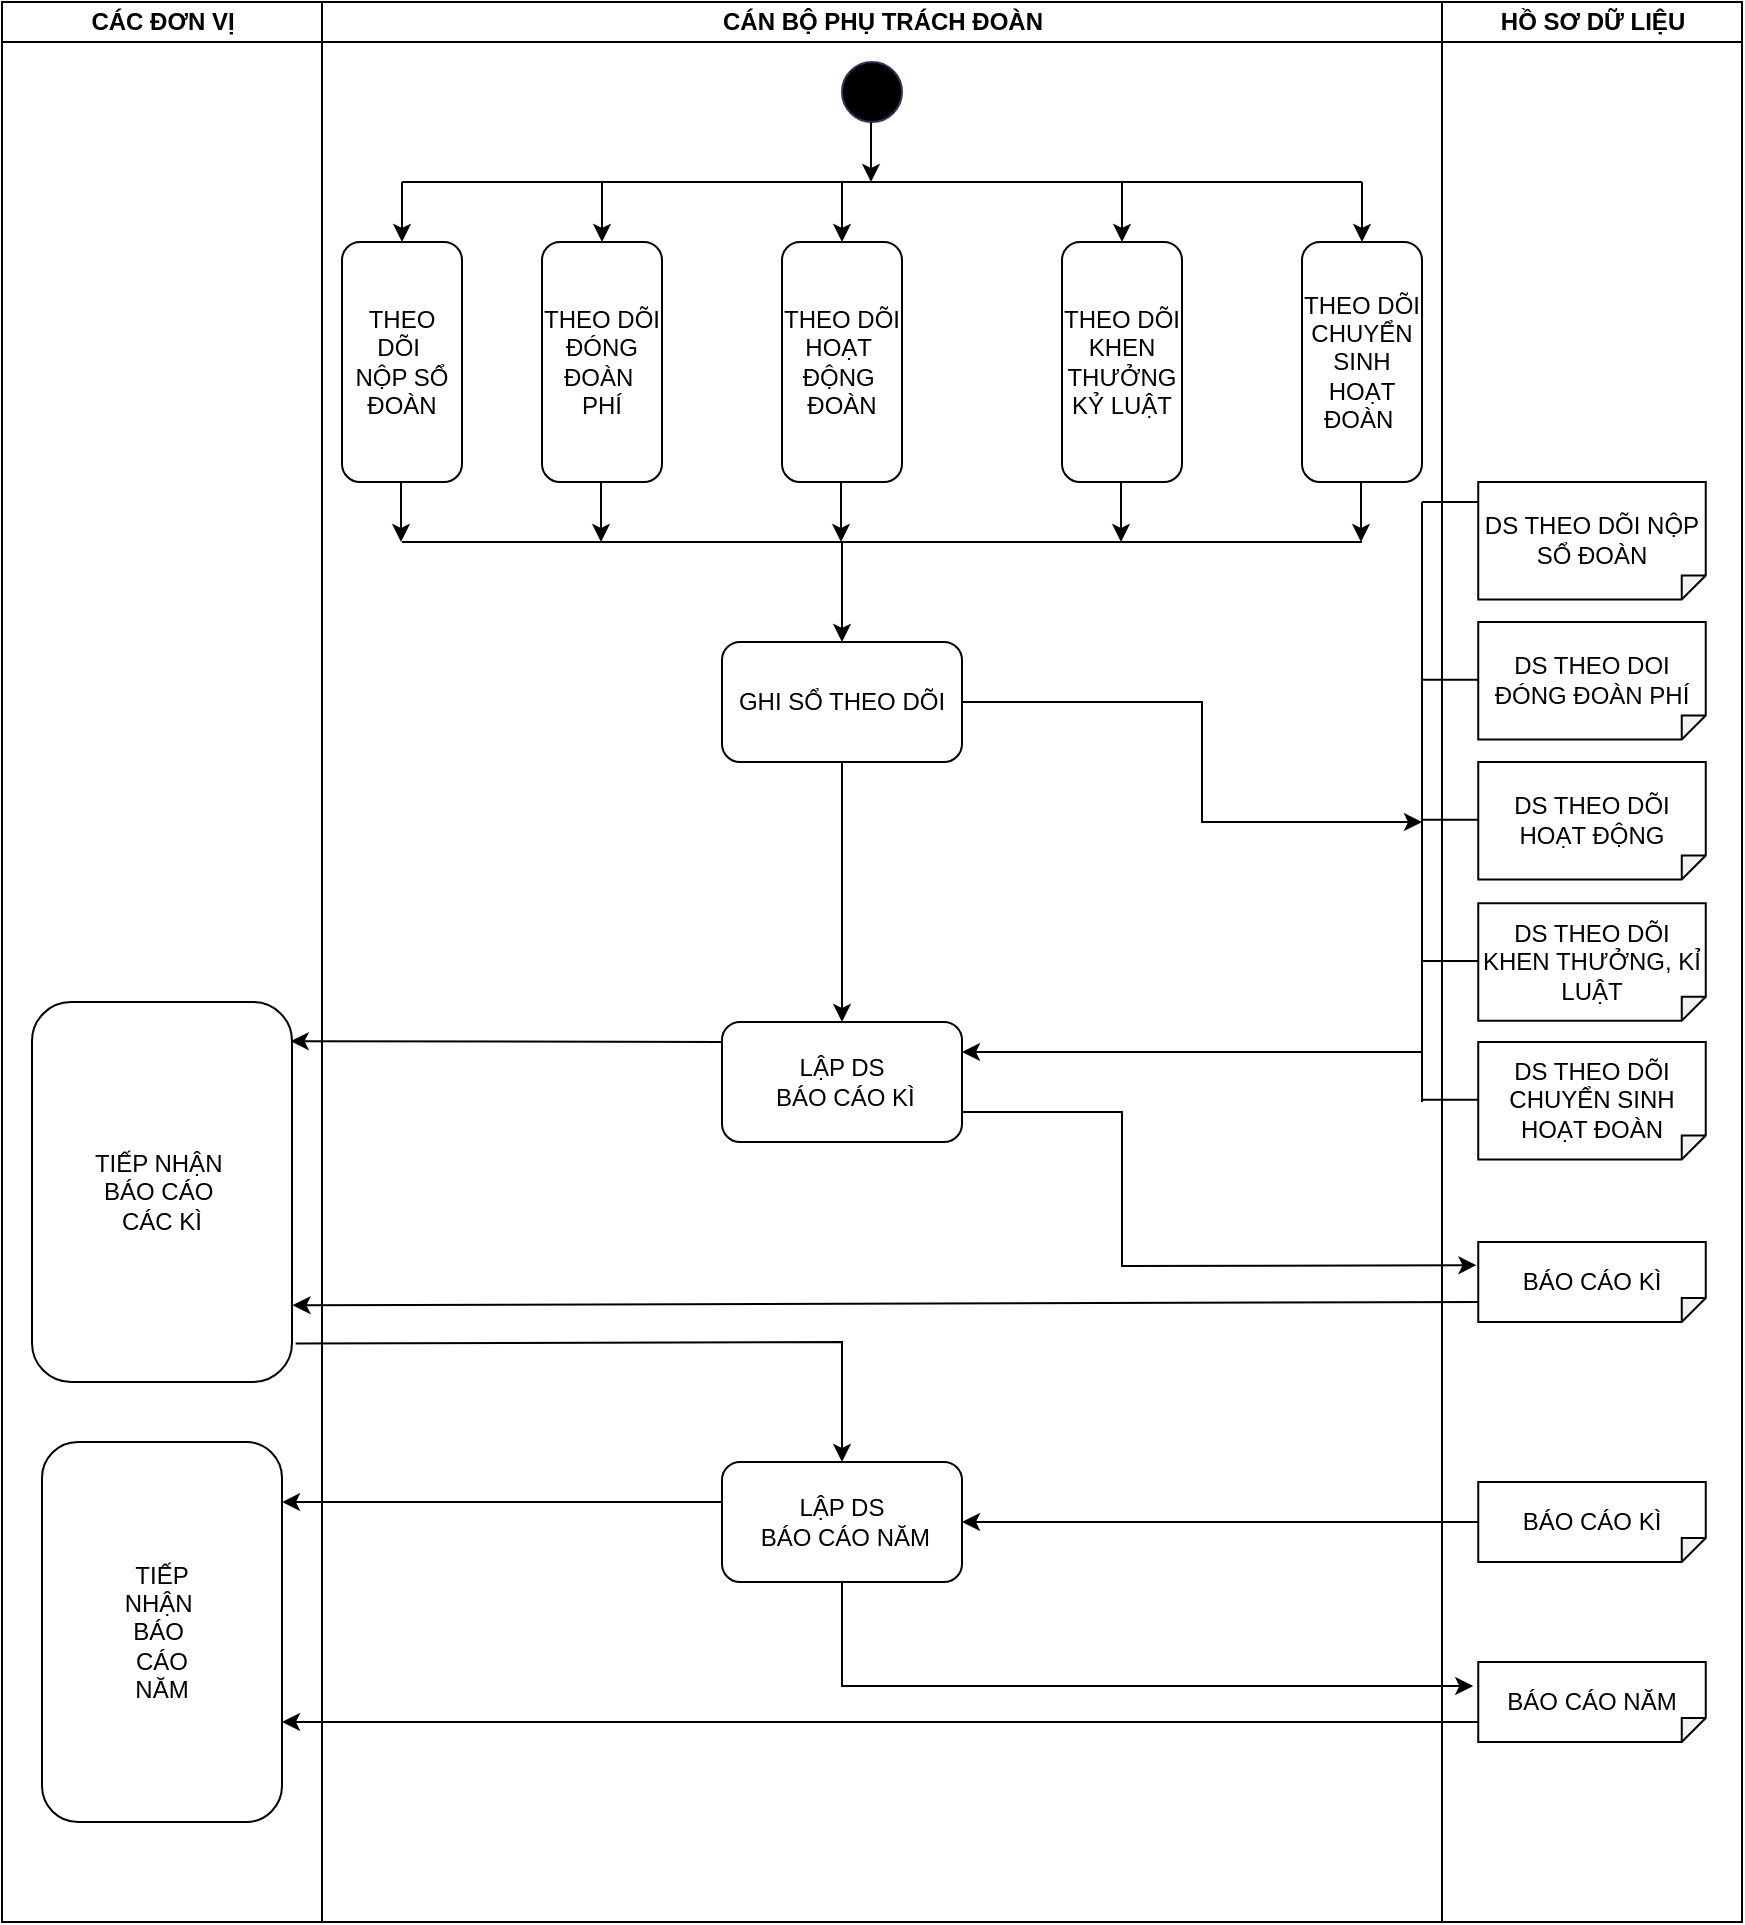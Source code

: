 <mxfile version="20.3.0" type="device"><diagram name="Page-1" id="0783ab3e-0a74-02c8-0abd-f7b4e66b4bec"><mxGraphModel dx="1038" dy="641" grid="1" gridSize="10" guides="1" tooltips="1" connect="1" arrows="1" fold="1" page="1" pageScale="1" pageWidth="850" pageHeight="1100" background="none" math="0" shadow="0"><root><mxCell id="0"/><mxCell id="1" parent="0"/><mxCell id="1c1d494c118603dd-1" value="" style="swimlane;html=1;childLayout=stackLayout;startSize=0;rounded=0;shadow=0;comic=0;labelBackgroundColor=none;strokeWidth=1;fontFamily=Verdana;fontSize=12;align=center;" parent="1" vertex="1"><mxGeometry x="40" y="30" width="870" height="960" as="geometry"/></mxCell><mxCell id="1c1d494c118603dd-2" value="CÁC ĐƠN VỊ" style="swimlane;html=1;startSize=20;" parent="1c1d494c118603dd-1" vertex="1"><mxGeometry width="160" height="960" as="geometry"/></mxCell><mxCell id="Yxcv1xBDH_elG0S5iKi_-51" value="TIẾP NHẬN&amp;nbsp;&lt;br&gt;BÁO CÁO&amp;nbsp;&lt;br&gt;CÁC KÌ" style="rounded=1;whiteSpace=wrap;html=1;strokeColor=#000000;fillColor=#FFFFFF;rotation=0;verticalAlign=middle;direction=south;" vertex="1" parent="1c1d494c118603dd-2"><mxGeometry x="15" y="500" width="130" height="190" as="geometry"/></mxCell><mxCell id="Yxcv1xBDH_elG0S5iKi_-55" value="TIẾP&lt;br&gt;NHẬN&amp;nbsp;&lt;br&gt;BÁO&amp;nbsp;&lt;br&gt;CÁO&lt;br&gt;NĂM" style="rounded=1;whiteSpace=wrap;html=1;strokeColor=#000000;fillColor=#FFFFFF;rotation=0;verticalAlign=middle;direction=south;" vertex="1" parent="1c1d494c118603dd-2"><mxGeometry x="20" y="720" width="120" height="190" as="geometry"/></mxCell><mxCell id="1c1d494c118603dd-3" value="CÁN BỘ PHỤ TRÁCH ĐOÀN" style="swimlane;html=1;startSize=20;" parent="1c1d494c118603dd-1" vertex="1"><mxGeometry x="160" width="560" height="960" as="geometry"/></mxCell><mxCell id="Yxcv1xBDH_elG0S5iKi_-5" value="" style="ellipse;whiteSpace=wrap;html=1;strokeColor=#432D57;fillColor=#000000;fontColor=#ffffff;" vertex="1" parent="1c1d494c118603dd-3"><mxGeometry x="260" y="30" width="30" height="30" as="geometry"/></mxCell><mxCell id="Yxcv1xBDH_elG0S5iKi_-6" value="" style="endArrow=classic;html=1;rounded=0;" edge="1" parent="1c1d494c118603dd-3"><mxGeometry width="50" height="50" relative="1" as="geometry"><mxPoint x="274.5" y="60" as="sourcePoint"/><mxPoint x="274.5" y="90" as="targetPoint"/></mxGeometry></mxCell><mxCell id="Yxcv1xBDH_elG0S5iKi_-7" value="" style="endArrow=none;html=1;rounded=0;" edge="1" parent="1c1d494c118603dd-3"><mxGeometry width="50" height="50" relative="1" as="geometry"><mxPoint x="40" y="90" as="sourcePoint"/><mxPoint x="520" y="90" as="targetPoint"/><Array as="points"><mxPoint x="290" y="90"/></Array></mxGeometry></mxCell><mxCell id="Yxcv1xBDH_elG0S5iKi_-10" value="" style="endArrow=classic;html=1;rounded=0;" edge="1" parent="1c1d494c118603dd-3" target="Yxcv1xBDH_elG0S5iKi_-11"><mxGeometry width="50" height="50" relative="1" as="geometry"><mxPoint x="40" y="90" as="sourcePoint"/><mxPoint x="40" y="120" as="targetPoint"/></mxGeometry></mxCell><mxCell id="Yxcv1xBDH_elG0S5iKi_-11" value="THEO DÕI&amp;nbsp;&lt;br&gt;NỘP SỔ&lt;br&gt;ĐOÀN" style="rounded=1;whiteSpace=wrap;html=1;strokeColor=#000000;fillColor=#FFFFFF;rotation=0;verticalAlign=middle;direction=south;" vertex="1" parent="1c1d494c118603dd-3"><mxGeometry x="10" y="120" width="60" height="120" as="geometry"/></mxCell><mxCell id="Yxcv1xBDH_elG0S5iKi_-14" value="" style="endArrow=classic;html=1;rounded=0;" edge="1" parent="1c1d494c118603dd-3"><mxGeometry width="50" height="50" relative="1" as="geometry"><mxPoint x="140" y="90" as="sourcePoint"/><mxPoint x="140" y="120" as="targetPoint"/></mxGeometry></mxCell><mxCell id="Yxcv1xBDH_elG0S5iKi_-15" value="THEO DÕI&lt;br&gt;ĐÓNG&lt;br&gt;ĐOÀN&amp;nbsp;&lt;br&gt;PHÍ" style="rounded=1;whiteSpace=wrap;html=1;strokeColor=#000000;fillColor=#FFFFFF;rotation=0;verticalAlign=middle;direction=south;" vertex="1" parent="1c1d494c118603dd-3"><mxGeometry x="110" y="120" width="60" height="120" as="geometry"/></mxCell><mxCell id="Yxcv1xBDH_elG0S5iKi_-17" value="THEO DÕI&lt;br&gt;HOẠT&amp;nbsp;&lt;br&gt;ĐỘNG&amp;nbsp;&lt;br&gt;ĐOÀN" style="rounded=1;whiteSpace=wrap;html=1;strokeColor=#000000;fillColor=#FFFFFF;rotation=0;verticalAlign=middle;direction=south;" vertex="1" parent="1c1d494c118603dd-3"><mxGeometry x="230" y="120" width="60" height="120" as="geometry"/></mxCell><mxCell id="Yxcv1xBDH_elG0S5iKi_-18" value="" style="endArrow=classic;html=1;rounded=0;" edge="1" parent="1c1d494c118603dd-3"><mxGeometry width="50" height="50" relative="1" as="geometry"><mxPoint x="260" y="90" as="sourcePoint"/><mxPoint x="260" y="120" as="targetPoint"/></mxGeometry></mxCell><mxCell id="Yxcv1xBDH_elG0S5iKi_-20" value="" style="endArrow=classic;html=1;rounded=0;" edge="1" parent="1c1d494c118603dd-3"><mxGeometry width="50" height="50" relative="1" as="geometry"><mxPoint x="520" y="90" as="sourcePoint"/><mxPoint x="520" y="120" as="targetPoint"/></mxGeometry></mxCell><mxCell id="Yxcv1xBDH_elG0S5iKi_-21" value="" style="endArrow=classic;html=1;rounded=0;" edge="1" parent="1c1d494c118603dd-3"><mxGeometry width="50" height="50" relative="1" as="geometry"><mxPoint x="400" y="90" as="sourcePoint"/><mxPoint x="400" y="120" as="targetPoint"/></mxGeometry></mxCell><mxCell id="Yxcv1xBDH_elG0S5iKi_-22" value="THEO DÕI KHEN THƯỞNG KỶ LUẬT" style="rounded=1;whiteSpace=wrap;html=1;strokeColor=#000000;fillColor=#FFFFFF;rotation=0;verticalAlign=middle;direction=south;" vertex="1" parent="1c1d494c118603dd-3"><mxGeometry x="370" y="120" width="60" height="120" as="geometry"/></mxCell><mxCell id="Yxcv1xBDH_elG0S5iKi_-23" value="THEO DÕI CHUYỂN SINH HOẠT ĐOÀN&amp;nbsp;" style="rounded=1;whiteSpace=wrap;html=1;strokeColor=#000000;fillColor=#FFFFFF;rotation=0;verticalAlign=middle;direction=south;" vertex="1" parent="1c1d494c118603dd-3"><mxGeometry x="490" y="120" width="60" height="120" as="geometry"/></mxCell><mxCell id="Yxcv1xBDH_elG0S5iKi_-24" value="" style="endArrow=none;html=1;rounded=0;" edge="1" parent="1c1d494c118603dd-3"><mxGeometry width="50" height="50" relative="1" as="geometry"><mxPoint x="40" y="270" as="sourcePoint"/><mxPoint x="520" y="270" as="targetPoint"/><Array as="points"><mxPoint x="285" y="270"/></Array></mxGeometry></mxCell><mxCell id="Yxcv1xBDH_elG0S5iKi_-25" value="" style="endArrow=classic;html=1;rounded=0;" edge="1" parent="1c1d494c118603dd-3"><mxGeometry width="50" height="50" relative="1" as="geometry"><mxPoint x="39.5" y="240" as="sourcePoint"/><mxPoint x="39.5" y="270" as="targetPoint"/></mxGeometry></mxCell><mxCell id="Yxcv1xBDH_elG0S5iKi_-26" value="" style="endArrow=classic;html=1;rounded=0;" edge="1" parent="1c1d494c118603dd-3"><mxGeometry width="50" height="50" relative="1" as="geometry"><mxPoint x="139.5" y="240" as="sourcePoint"/><mxPoint x="139.5" y="270" as="targetPoint"/></mxGeometry></mxCell><mxCell id="Yxcv1xBDH_elG0S5iKi_-27" value="" style="endArrow=classic;html=1;rounded=0;" edge="1" parent="1c1d494c118603dd-3"><mxGeometry width="50" height="50" relative="1" as="geometry"><mxPoint x="259.5" y="240" as="sourcePoint"/><mxPoint x="259.5" y="270" as="targetPoint"/></mxGeometry></mxCell><mxCell id="Yxcv1xBDH_elG0S5iKi_-28" value="" style="endArrow=classic;html=1;rounded=0;" edge="1" parent="1c1d494c118603dd-3"><mxGeometry width="50" height="50" relative="1" as="geometry"><mxPoint x="399.5" y="240" as="sourcePoint"/><mxPoint x="399.5" y="270" as="targetPoint"/></mxGeometry></mxCell><mxCell id="Yxcv1xBDH_elG0S5iKi_-29" value="" style="endArrow=classic;html=1;rounded=0;" edge="1" parent="1c1d494c118603dd-3"><mxGeometry width="50" height="50" relative="1" as="geometry"><mxPoint x="519.5" y="240" as="sourcePoint"/><mxPoint x="519.5" y="270" as="targetPoint"/></mxGeometry></mxCell><mxCell id="Yxcv1xBDH_elG0S5iKi_-30" value="" style="endArrow=classic;html=1;rounded=0;entryX=0.5;entryY=0;entryDx=0;entryDy=0;" edge="1" parent="1c1d494c118603dd-3" target="Yxcv1xBDH_elG0S5iKi_-31"><mxGeometry width="50" height="50" relative="1" as="geometry"><mxPoint x="260" y="270" as="sourcePoint"/><mxPoint x="260" y="290" as="targetPoint"/></mxGeometry></mxCell><mxCell id="Yxcv1xBDH_elG0S5iKi_-31" value="GHI SỔ THEO DÕI" style="rounded=1;whiteSpace=wrap;html=1;strokeColor=#000000;fillColor=#FFFFFF;" vertex="1" parent="1c1d494c118603dd-3"><mxGeometry x="200" y="320" width="120" height="60" as="geometry"/></mxCell><mxCell id="Yxcv1xBDH_elG0S5iKi_-40" value="" style="endArrow=none;html=1;rounded=0;" edge="1" parent="1c1d494c118603dd-3"><mxGeometry width="50" height="50" relative="1" as="geometry"><mxPoint x="550" y="550" as="sourcePoint"/><mxPoint x="550" y="250" as="targetPoint"/><Array as="points"><mxPoint x="550" y="380"/></Array></mxGeometry></mxCell><mxCell id="Yxcv1xBDH_elG0S5iKi_-46" value="" style="endArrow=classic;html=1;rounded=0;exitX=1;exitY=0.5;exitDx=0;exitDy=0;" edge="1" parent="1c1d494c118603dd-3" source="Yxcv1xBDH_elG0S5iKi_-31"><mxGeometry width="50" height="50" relative="1" as="geometry"><mxPoint x="320" y="320" as="sourcePoint"/><mxPoint x="550" y="410" as="targetPoint"/><Array as="points"><mxPoint x="440" y="350"/><mxPoint x="440" y="410"/><mxPoint x="520" y="410"/></Array></mxGeometry></mxCell><mxCell id="Yxcv1xBDH_elG0S5iKi_-47" value="LẬP DS&lt;br&gt;&amp;nbsp;BÁO CÁO KÌ" style="rounded=1;whiteSpace=wrap;html=1;strokeColor=#000000;fillColor=#FFFFFF;" vertex="1" parent="1c1d494c118603dd-3"><mxGeometry x="200" y="510" width="120" height="60" as="geometry"/></mxCell><mxCell id="Yxcv1xBDH_elG0S5iKi_-48" value="" style="endArrow=classic;html=1;rounded=0;entryX=0.5;entryY=0;entryDx=0;entryDy=0;" edge="1" parent="1c1d494c118603dd-3" target="Yxcv1xBDH_elG0S5iKi_-47"><mxGeometry width="50" height="50" relative="1" as="geometry"><mxPoint x="260" y="380" as="sourcePoint"/><mxPoint x="260" y="380" as="targetPoint"/></mxGeometry></mxCell><mxCell id="Yxcv1xBDH_elG0S5iKi_-50" value="" style="endArrow=classic;html=1;rounded=0;entryX=1;entryY=0.25;entryDx=0;entryDy=0;" edge="1" parent="1c1d494c118603dd-3" target="Yxcv1xBDH_elG0S5iKi_-47"><mxGeometry width="50" height="50" relative="1" as="geometry"><mxPoint x="550" y="525" as="sourcePoint"/><mxPoint x="320" y="510" as="targetPoint"/></mxGeometry></mxCell><mxCell id="Yxcv1xBDH_elG0S5iKi_-52" value="" style="endArrow=classic;html=1;rounded=0;entryX=0.798;entryY=-0.002;entryDx=0;entryDy=0;entryPerimeter=0;" edge="1" parent="1c1d494c118603dd-3" target="Yxcv1xBDH_elG0S5iKi_-51"><mxGeometry width="50" height="50" relative="1" as="geometry"><mxPoint x="580" y="650" as="sourcePoint"/><mxPoint x="490" y="650" as="targetPoint"/></mxGeometry></mxCell><mxCell id="Yxcv1xBDH_elG0S5iKi_-53" value="" style="endArrow=classic;html=1;rounded=0;entryX=0.103;entryY=0.005;entryDx=0;entryDy=0;entryPerimeter=0;" edge="1" parent="1c1d494c118603dd-3" target="Yxcv1xBDH_elG0S5iKi_-51"><mxGeometry width="50" height="50" relative="1" as="geometry"><mxPoint x="200" y="520" as="sourcePoint"/><mxPoint x="70" y="520" as="targetPoint"/></mxGeometry></mxCell><mxCell id="Yxcv1xBDH_elG0S5iKi_-54" value="LẬP DS&lt;br&gt;&amp;nbsp;BÁO CÁO NĂM" style="rounded=1;whiteSpace=wrap;html=1;strokeColor=#000000;fillColor=#FFFFFF;" vertex="1" parent="1c1d494c118603dd-3"><mxGeometry x="200" y="730" width="120" height="60" as="geometry"/></mxCell><mxCell id="Yxcv1xBDH_elG0S5iKi_-59" value="" style="endArrow=classic;html=1;rounded=0;" edge="1" parent="1c1d494c118603dd-3"><mxGeometry width="50" height="50" relative="1" as="geometry"><mxPoint x="580" y="860" as="sourcePoint"/><mxPoint x="-20" y="860" as="targetPoint"/></mxGeometry></mxCell><mxCell id="Yxcv1xBDH_elG0S5iKi_-60" value="" style="endArrow=classic;html=1;rounded=0;entryX=0.158;entryY=0;entryDx=0;entryDy=0;entryPerimeter=0;" edge="1" parent="1c1d494c118603dd-3" target="Yxcv1xBDH_elG0S5iKi_-55"><mxGeometry width="50" height="50" relative="1" as="geometry"><mxPoint x="200" y="750" as="sourcePoint"/><mxPoint x="100" y="750" as="targetPoint"/></mxGeometry></mxCell><mxCell id="1c1d494c118603dd-4" value="HỒ SƠ DỮ LIỆU" style="swimlane;html=1;startSize=20;direction=east;" parent="1c1d494c118603dd-1" vertex="1"><mxGeometry x="720" width="150" height="960" as="geometry"/></mxCell><mxCell id="Yxcv1xBDH_elG0S5iKi_-3" value="DS THEO DÕI NỘP SỔ ĐOÀN" style="shape=note;whiteSpace=wrap;html=1;backgroundOutline=1;darkOpacity=0.05;rotation=0;size=12;direction=south;" vertex="1" parent="1c1d494c118603dd-4"><mxGeometry x="18.12" y="240" width="113.75" height="58.75" as="geometry"/></mxCell><mxCell id="Yxcv1xBDH_elG0S5iKi_-32" value="DS THEO DOI ĐÓNG ĐOÀN PHÍ" style="shape=note;whiteSpace=wrap;html=1;backgroundOutline=1;darkOpacity=0.05;rotation=0;size=12;direction=south;" vertex="1" parent="1c1d494c118603dd-4"><mxGeometry x="18.12" y="310" width="113.75" height="58.75" as="geometry"/></mxCell><mxCell id="Yxcv1xBDH_elG0S5iKi_-33" value="DS THEO DÕI HOẠT ĐỘNG" style="shape=note;whiteSpace=wrap;html=1;backgroundOutline=1;darkOpacity=0.05;rotation=0;size=12;direction=south;" vertex="1" parent="1c1d494c118603dd-4"><mxGeometry x="18.13" y="380" width="113.75" height="58.75" as="geometry"/></mxCell><mxCell id="Yxcv1xBDH_elG0S5iKi_-35" value="DS THEO DÕI CHUYỂN SINH HOẠT ĐOÀN" style="shape=note;whiteSpace=wrap;html=1;backgroundOutline=1;darkOpacity=0.05;rotation=0;size=12;direction=south;" vertex="1" parent="1c1d494c118603dd-4"><mxGeometry x="18.12" y="520" width="113.75" height="58.75" as="geometry"/></mxCell><mxCell id="Yxcv1xBDH_elG0S5iKi_-34" value="DS THEO DÕI KHEN THƯỞNG, KỈ LUẬT" style="shape=note;whiteSpace=wrap;html=1;backgroundOutline=1;darkOpacity=0.05;rotation=0;size=12;direction=south;" vertex="1" parent="1c1d494c118603dd-4"><mxGeometry x="18.13" y="450.63" width="113.75" height="58.75" as="geometry"/></mxCell><mxCell id="Yxcv1xBDH_elG0S5iKi_-36" value="BÁO CÁO KÌ" style="shape=note;whiteSpace=wrap;html=1;backgroundOutline=1;darkOpacity=0.05;rotation=0;size=12;direction=south;" vertex="1" parent="1c1d494c118603dd-4"><mxGeometry x="18.13" y="620" width="113.75" height="40" as="geometry"/></mxCell><mxCell id="Yxcv1xBDH_elG0S5iKi_-37" value="BÁO CÁO KÌ" style="shape=note;whiteSpace=wrap;html=1;backgroundOutline=1;darkOpacity=0.05;rotation=0;size=12;direction=south;" vertex="1" parent="1c1d494c118603dd-4"><mxGeometry x="18.13" y="740" width="113.75" height="40" as="geometry"/></mxCell><mxCell id="Yxcv1xBDH_elG0S5iKi_-38" value="BÁO CÁO NĂM" style="shape=note;whiteSpace=wrap;html=1;backgroundOutline=1;darkOpacity=0.05;rotation=0;size=12;direction=south;" vertex="1" parent="1c1d494c118603dd-4"><mxGeometry x="18.13" y="830" width="113.75" height="40" as="geometry"/></mxCell><mxCell id="Yxcv1xBDH_elG0S5iKi_-41" value="" style="endArrow=none;html=1;rounded=0;" edge="1" parent="1c1d494c118603dd-4"><mxGeometry width="50" height="50" relative="1" as="geometry"><mxPoint x="-10" y="250" as="sourcePoint"/><mxPoint x="18.13" y="250" as="targetPoint"/><Array as="points"><mxPoint x="8.13" y="250"/></Array></mxGeometry></mxCell><mxCell id="Yxcv1xBDH_elG0S5iKi_-42" value="" style="endArrow=none;html=1;rounded=0;" edge="1" parent="1c1d494c118603dd-4"><mxGeometry width="50" height="50" relative="1" as="geometry"><mxPoint x="-10.01" y="338.88" as="sourcePoint"/><mxPoint x="18.12" y="338.88" as="targetPoint"/><Array as="points"><mxPoint x="8.12" y="338.88"/></Array></mxGeometry></mxCell><mxCell id="Yxcv1xBDH_elG0S5iKi_-43" value="" style="endArrow=none;html=1;rounded=0;" edge="1" parent="1c1d494c118603dd-4"><mxGeometry width="50" height="50" relative="1" as="geometry"><mxPoint x="-10.01" y="408.88" as="sourcePoint"/><mxPoint x="18.12" y="408.88" as="targetPoint"/><Array as="points"><mxPoint x="8.12" y="408.88"/></Array></mxGeometry></mxCell><mxCell id="Yxcv1xBDH_elG0S5iKi_-44" value="" style="endArrow=none;html=1;rounded=0;" edge="1" parent="1c1d494c118603dd-4"><mxGeometry width="50" height="50" relative="1" as="geometry"><mxPoint x="-10" y="479.5" as="sourcePoint"/><mxPoint x="18.13" y="479.5" as="targetPoint"/><Array as="points"><mxPoint x="8.13" y="479.5"/></Array></mxGeometry></mxCell><mxCell id="Yxcv1xBDH_elG0S5iKi_-45" value="" style="endArrow=none;html=1;rounded=0;" edge="1" parent="1c1d494c118603dd-4"><mxGeometry width="50" height="50" relative="1" as="geometry"><mxPoint x="-10" y="548.88" as="sourcePoint"/><mxPoint x="18.13" y="548.88" as="targetPoint"/><Array as="points"><mxPoint x="8.13" y="548.88"/></Array></mxGeometry></mxCell><mxCell id="Yxcv1xBDH_elG0S5iKi_-49" value="" style="endArrow=classic;html=1;rounded=0;entryX=0.29;entryY=1.008;entryDx=0;entryDy=0;entryPerimeter=0;exitX=1;exitY=0.75;exitDx=0;exitDy=0;" edge="1" parent="1c1d494c118603dd-1" source="Yxcv1xBDH_elG0S5iKi_-47" target="Yxcv1xBDH_elG0S5iKi_-36"><mxGeometry width="50" height="50" relative="1" as="geometry"><mxPoint x="480" y="520" as="sourcePoint"/><mxPoint x="530" y="470" as="targetPoint"/><Array as="points"><mxPoint x="560" y="555"/><mxPoint x="560" y="632"/></Array></mxGeometry></mxCell><mxCell id="Yxcv1xBDH_elG0S5iKi_-56" value="" style="endArrow=classic;html=1;rounded=0;entryX=0.5;entryY=0;entryDx=0;entryDy=0;exitX=0.899;exitY=-0.014;exitDx=0;exitDy=0;exitPerimeter=0;" edge="1" parent="1c1d494c118603dd-1" source="Yxcv1xBDH_elG0S5iKi_-51" target="Yxcv1xBDH_elG0S5iKi_-54"><mxGeometry width="50" height="50" relative="1" as="geometry"><mxPoint x="150" y="670" as="sourcePoint"/><mxPoint x="430" y="670" as="targetPoint"/><Array as="points"><mxPoint x="420" y="670"/></Array></mxGeometry></mxCell><mxCell id="Yxcv1xBDH_elG0S5iKi_-57" value="" style="endArrow=classic;html=1;rounded=0;exitX=0.5;exitY=1;exitDx=0;exitDy=0;exitPerimeter=0;entryX=1;entryY=0.5;entryDx=0;entryDy=0;" edge="1" parent="1c1d494c118603dd-1" source="Yxcv1xBDH_elG0S5iKi_-37" target="Yxcv1xBDH_elG0S5iKi_-54"><mxGeometry width="50" height="50" relative="1" as="geometry"><mxPoint x="540" y="759.5" as="sourcePoint"/><mxPoint x="610" y="759.5" as="targetPoint"/></mxGeometry></mxCell><mxCell id="Yxcv1xBDH_elG0S5iKi_-58" value="" style="endArrow=classic;html=1;rounded=0;entryX=0.3;entryY=1.022;entryDx=0;entryDy=0;entryPerimeter=0;exitX=0.5;exitY=1;exitDx=0;exitDy=0;" edge="1" parent="1c1d494c118603dd-1" source="Yxcv1xBDH_elG0S5iKi_-54" target="Yxcv1xBDH_elG0S5iKi_-38"><mxGeometry width="50" height="50" relative="1" as="geometry"><mxPoint x="420" y="850" as="sourcePoint"/><mxPoint x="540" y="850" as="targetPoint"/><Array as="points"><mxPoint x="420" y="842"/></Array></mxGeometry></mxCell></root></mxGraphModel></diagram></mxfile>